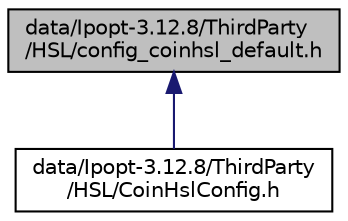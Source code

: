 digraph "data/Ipopt-3.12.8/ThirdParty/HSL/config_coinhsl_default.h"
{
  edge [fontname="Helvetica",fontsize="10",labelfontname="Helvetica",labelfontsize="10"];
  node [fontname="Helvetica",fontsize="10",shape=record];
  Node1 [label="data/Ipopt-3.12.8/ThirdParty\l/HSL/config_coinhsl_default.h",height=0.2,width=0.4,color="black", fillcolor="grey75", style="filled" fontcolor="black"];
  Node1 -> Node2 [dir="back",color="midnightblue",fontsize="10",style="solid",fontname="Helvetica"];
  Node2 [label="data/Ipopt-3.12.8/ThirdParty\l/HSL/CoinHslConfig.h",height=0.2,width=0.4,color="black", fillcolor="white", style="filled",URL="$CoinHslConfig_8h.html"];
}
